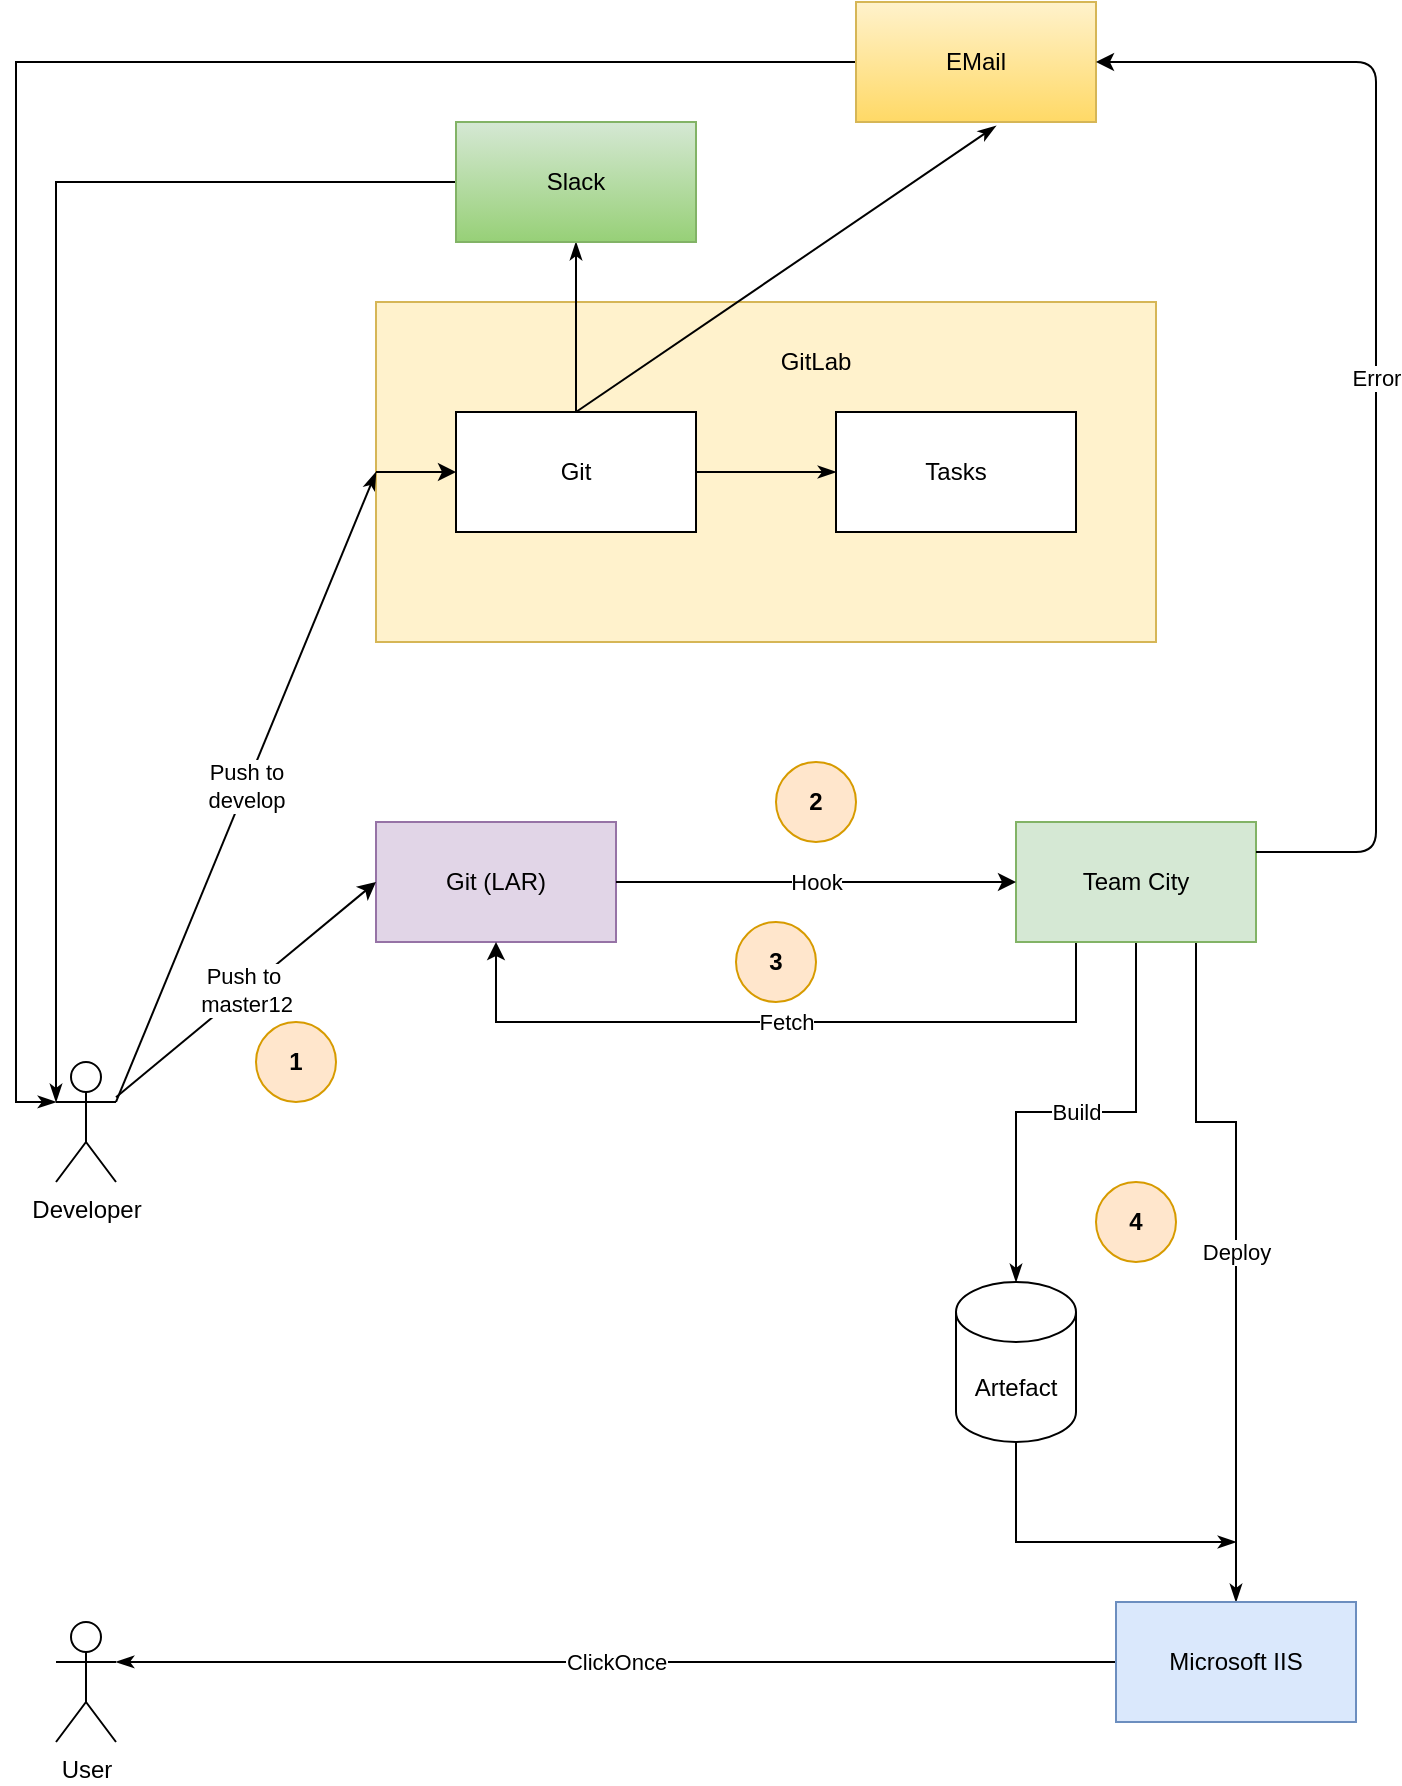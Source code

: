 <mxfile version="13.7.4" type="github">
  <diagram id="KQrDQqh1n8K3jwENiAWo" name="Page-1">
    <mxGraphModel dx="1101" dy="769" grid="1" gridSize="10" guides="1" tooltips="1" connect="1" arrows="1" fold="1" page="1" pageScale="1" pageWidth="827" pageHeight="1169" math="0" shadow="0">
      <root>
        <mxCell id="0" />
        <mxCell id="1" parent="0" />
        <mxCell id="UcBiU5lWhdrB8DMdz7Xg-1" value="Git (LAR)" style="rounded=0;whiteSpace=wrap;html=1;fillColor=#e1d5e7;strokeColor=#9673a6;" parent="1" vertex="1">
          <mxGeometry x="240" y="500" width="120" height="60" as="geometry" />
        </mxCell>
        <mxCell id="8uJsjg-TArk7znv_JZjP-6" value="Fetch" style="edgeStyle=orthogonalEdgeStyle;rounded=0;orthogonalLoop=1;jettySize=auto;html=1;exitX=0.25;exitY=1;exitDx=0;exitDy=0;entryX=0.5;entryY=1;entryDx=0;entryDy=0;startArrow=none;startFill=0;" edge="1" parent="1" source="8uJsjg-TArk7znv_JZjP-1" target="UcBiU5lWhdrB8DMdz7Xg-1">
          <mxGeometry relative="1" as="geometry">
            <mxPoint x="360" y="580" as="targetPoint" />
            <Array as="points">
              <mxPoint x="590" y="600" />
              <mxPoint x="300" y="600" />
            </Array>
          </mxGeometry>
        </mxCell>
        <mxCell id="8uJsjg-TArk7znv_JZjP-12" value="Build" style="edgeStyle=orthogonalEdgeStyle;rounded=0;orthogonalLoop=1;jettySize=auto;html=1;exitX=0.5;exitY=1;exitDx=0;exitDy=0;startArrow=none;startFill=0;endArrow=classicThin;endFill=1;" edge="1" parent="1" source="8uJsjg-TArk7znv_JZjP-1" target="8uJsjg-TArk7znv_JZjP-7">
          <mxGeometry relative="1" as="geometry" />
        </mxCell>
        <mxCell id="8uJsjg-TArk7znv_JZjP-14" value="Deploy" style="edgeStyle=orthogonalEdgeStyle;rounded=0;orthogonalLoop=1;jettySize=auto;html=1;exitX=0.75;exitY=1;exitDx=0;exitDy=0;entryX=0.5;entryY=0;entryDx=0;entryDy=0;startArrow=none;startFill=0;endArrow=classicThin;endFill=1;" edge="1" parent="1" source="8uJsjg-TArk7znv_JZjP-1" target="8uJsjg-TArk7znv_JZjP-13">
          <mxGeometry relative="1" as="geometry">
            <Array as="points">
              <mxPoint x="650" y="650" />
              <mxPoint x="670" y="650" />
            </Array>
          </mxGeometry>
        </mxCell>
        <mxCell id="8uJsjg-TArk7znv_JZjP-1" value="Team City" style="rounded=0;whiteSpace=wrap;html=1;fillColor=#d5e8d4;strokeColor=#82b366;" vertex="1" parent="1">
          <mxGeometry x="560" y="500" width="120" height="60" as="geometry" />
        </mxCell>
        <mxCell id="8uJsjg-TArk7znv_JZjP-2" value="Hook" style="endArrow=classic;html=1;exitX=1;exitY=0.5;exitDx=0;exitDy=0;" edge="1" parent="1" source="UcBiU5lWhdrB8DMdz7Xg-1" target="8uJsjg-TArk7znv_JZjP-1">
          <mxGeometry width="50" height="50" relative="1" as="geometry">
            <mxPoint x="510" y="740" as="sourcePoint" />
            <mxPoint x="560" y="690" as="targetPoint" />
          </mxGeometry>
        </mxCell>
        <mxCell id="8uJsjg-TArk7znv_JZjP-23" style="edgeStyle=none;rounded=0;orthogonalLoop=1;jettySize=auto;html=1;exitX=0;exitY=0.5;exitDx=0;exitDy=0;entryX=0;entryY=0.5;entryDx=0;entryDy=0;startArrow=none;startFill=0;endArrow=classicThin;endFill=1;" edge="1" parent="1" source="8uJsjg-TArk7znv_JZjP-3" target="8uJsjg-TArk7znv_JZjP-20">
          <mxGeometry relative="1" as="geometry" />
        </mxCell>
        <mxCell id="8uJsjg-TArk7znv_JZjP-3" value="" style="rounded=0;whiteSpace=wrap;html=1;fillColor=#fff2cc;strokeColor=#d6b656;" vertex="1" parent="1">
          <mxGeometry x="240" y="240" width="390" height="170" as="geometry" />
        </mxCell>
        <mxCell id="8uJsjg-TArk7znv_JZjP-19" value="Push to&lt;br&gt;develop" style="rounded=0;orthogonalLoop=1;jettySize=auto;html=1;entryX=0;entryY=0.5;entryDx=0;entryDy=0;startArrow=none;startFill=0;endArrow=classicThin;endFill=1;exitX=1;exitY=0.333;exitDx=0;exitDy=0;exitPerimeter=0;" edge="1" parent="1" source="8uJsjg-TArk7znv_JZjP-4" target="8uJsjg-TArk7znv_JZjP-3">
          <mxGeometry relative="1" as="geometry" />
        </mxCell>
        <mxCell id="8uJsjg-TArk7znv_JZjP-4" value="Developer" style="shape=umlActor;verticalLabelPosition=bottom;verticalAlign=top;html=1;outlineConnect=0;" vertex="1" parent="1">
          <mxGeometry x="80" y="620" width="30" height="60" as="geometry" />
        </mxCell>
        <mxCell id="8uJsjg-TArk7znv_JZjP-5" value="Push to&amp;nbsp;&lt;br&gt;master12" style="endArrow=classic;html=1;entryX=0;entryY=0.5;entryDx=0;entryDy=0;" edge="1" parent="1" source="8uJsjg-TArk7znv_JZjP-4" target="UcBiU5lWhdrB8DMdz7Xg-1">
          <mxGeometry width="50" height="50" relative="1" as="geometry">
            <mxPoint x="110" y="620" as="sourcePoint" />
            <mxPoint x="160" y="570" as="targetPoint" />
          </mxGeometry>
        </mxCell>
        <mxCell id="8uJsjg-TArk7znv_JZjP-15" style="edgeStyle=orthogonalEdgeStyle;rounded=0;orthogonalLoop=1;jettySize=auto;html=1;exitX=0.5;exitY=1;exitDx=0;exitDy=0;exitPerimeter=0;startArrow=none;startFill=0;endArrow=classicThin;endFill=1;" edge="1" parent="1" source="8uJsjg-TArk7znv_JZjP-7">
          <mxGeometry relative="1" as="geometry">
            <mxPoint x="670" y="860" as="targetPoint" />
            <Array as="points">
              <mxPoint x="560" y="860" />
              <mxPoint x="660" y="860" />
            </Array>
          </mxGeometry>
        </mxCell>
        <mxCell id="8uJsjg-TArk7znv_JZjP-7" value="Artefact" style="shape=cylinder3;whiteSpace=wrap;html=1;boundedLbl=1;backgroundOutline=1;size=15;" vertex="1" parent="1">
          <mxGeometry x="530" y="730" width="60" height="80" as="geometry" />
        </mxCell>
        <mxCell id="8uJsjg-TArk7znv_JZjP-9" value="&lt;b&gt;1&lt;/b&gt;" style="ellipse;whiteSpace=wrap;html=1;aspect=fixed;fillColor=#ffe6cc;strokeColor=#d79b00;" vertex="1" parent="1">
          <mxGeometry x="180" y="600" width="40" height="40" as="geometry" />
        </mxCell>
        <mxCell id="8uJsjg-TArk7znv_JZjP-10" value="&lt;b&gt;2&lt;/b&gt;" style="ellipse;whiteSpace=wrap;html=1;aspect=fixed;fillColor=#ffe6cc;strokeColor=#d79b00;" vertex="1" parent="1">
          <mxGeometry x="440" y="470" width="40" height="40" as="geometry" />
        </mxCell>
        <mxCell id="8uJsjg-TArk7znv_JZjP-11" value="&lt;b&gt;3&lt;/b&gt;" style="ellipse;whiteSpace=wrap;html=1;aspect=fixed;fillColor=#ffe6cc;strokeColor=#d79b00;" vertex="1" parent="1">
          <mxGeometry x="420" y="550" width="40" height="40" as="geometry" />
        </mxCell>
        <mxCell id="8uJsjg-TArk7znv_JZjP-18" value="ClickOnce" style="edgeStyle=orthogonalEdgeStyle;rounded=0;orthogonalLoop=1;jettySize=auto;html=1;exitX=0;exitY=0.5;exitDx=0;exitDy=0;entryX=1;entryY=0.333;entryDx=0;entryDy=0;entryPerimeter=0;startArrow=none;startFill=0;endArrow=classicThin;endFill=1;" edge="1" parent="1" source="8uJsjg-TArk7znv_JZjP-13" target="8uJsjg-TArk7znv_JZjP-17">
          <mxGeometry relative="1" as="geometry" />
        </mxCell>
        <mxCell id="8uJsjg-TArk7znv_JZjP-13" value="Microsoft IIS" style="rounded=0;whiteSpace=wrap;html=1;fillColor=#dae8fc;strokeColor=#6c8ebf;" vertex="1" parent="1">
          <mxGeometry x="610" y="890" width="120" height="60" as="geometry" />
        </mxCell>
        <mxCell id="8uJsjg-TArk7znv_JZjP-16" value="&lt;b&gt;4&lt;/b&gt;" style="ellipse;whiteSpace=wrap;html=1;aspect=fixed;fillColor=#ffe6cc;strokeColor=#d79b00;" vertex="1" parent="1">
          <mxGeometry x="600" y="680" width="40" height="40" as="geometry" />
        </mxCell>
        <mxCell id="8uJsjg-TArk7znv_JZjP-17" value="User" style="shape=umlActor;verticalLabelPosition=bottom;verticalAlign=top;html=1;outlineConnect=0;" vertex="1" parent="1">
          <mxGeometry x="80" y="900" width="30" height="60" as="geometry" />
        </mxCell>
        <mxCell id="8uJsjg-TArk7znv_JZjP-28" style="edgeStyle=none;rounded=0;orthogonalLoop=1;jettySize=auto;html=1;exitX=1;exitY=0.5;exitDx=0;exitDy=0;entryX=0;entryY=0.5;entryDx=0;entryDy=0;startArrow=none;startFill=0;endArrow=classicThin;endFill=1;" edge="1" parent="1" source="8uJsjg-TArk7znv_JZjP-20" target="8uJsjg-TArk7znv_JZjP-21">
          <mxGeometry relative="1" as="geometry" />
        </mxCell>
        <mxCell id="8uJsjg-TArk7znv_JZjP-29" style="edgeStyle=none;rounded=0;orthogonalLoop=1;jettySize=auto;html=1;exitX=0.5;exitY=0;exitDx=0;exitDy=0;entryX=0.583;entryY=1.033;entryDx=0;entryDy=0;entryPerimeter=0;startArrow=none;startFill=0;endArrow=classicThin;endFill=1;" edge="1" parent="1" source="8uJsjg-TArk7znv_JZjP-20" target="8uJsjg-TArk7znv_JZjP-25">
          <mxGeometry relative="1" as="geometry" />
        </mxCell>
        <mxCell id="8uJsjg-TArk7znv_JZjP-30" style="edgeStyle=none;rounded=0;orthogonalLoop=1;jettySize=auto;html=1;exitX=0.5;exitY=0;exitDx=0;exitDy=0;entryX=0.5;entryY=1;entryDx=0;entryDy=0;startArrow=none;startFill=0;endArrow=classicThin;endFill=1;" edge="1" parent="1" source="8uJsjg-TArk7znv_JZjP-20" target="8uJsjg-TArk7znv_JZjP-26">
          <mxGeometry relative="1" as="geometry" />
        </mxCell>
        <mxCell id="8uJsjg-TArk7znv_JZjP-20" value="Git" style="rounded=0;whiteSpace=wrap;html=1;" vertex="1" parent="1">
          <mxGeometry x="280" y="295" width="120" height="60" as="geometry" />
        </mxCell>
        <mxCell id="8uJsjg-TArk7znv_JZjP-21" value="Tasks" style="rounded=0;whiteSpace=wrap;html=1;" vertex="1" parent="1">
          <mxGeometry x="470" y="295" width="120" height="60" as="geometry" />
        </mxCell>
        <mxCell id="8uJsjg-TArk7znv_JZjP-22" value="GitLab" style="text;html=1;strokeColor=none;fillColor=none;align=center;verticalAlign=middle;whiteSpace=wrap;rounded=0;" vertex="1" parent="1">
          <mxGeometry x="440" y="260" width="40" height="20" as="geometry" />
        </mxCell>
        <mxCell id="8uJsjg-TArk7znv_JZjP-24" value="" style="endArrow=classic;html=1;exitX=0;exitY=0.5;exitDx=0;exitDy=0;entryX=0;entryY=0.5;entryDx=0;entryDy=0;" edge="1" parent="1" source="8uJsjg-TArk7znv_JZjP-3" target="8uJsjg-TArk7znv_JZjP-20">
          <mxGeometry width="50" height="50" relative="1" as="geometry">
            <mxPoint x="410" y="560" as="sourcePoint" />
            <mxPoint x="460" y="510" as="targetPoint" />
          </mxGeometry>
        </mxCell>
        <mxCell id="8uJsjg-TArk7znv_JZjP-32" style="edgeStyle=orthogonalEdgeStyle;rounded=0;orthogonalLoop=1;jettySize=auto;html=1;exitX=0;exitY=0.5;exitDx=0;exitDy=0;startArrow=none;startFill=0;endArrow=classicThin;endFill=1;entryX=0;entryY=0.333;entryDx=0;entryDy=0;entryPerimeter=0;" edge="1" parent="1" source="8uJsjg-TArk7znv_JZjP-25" target="8uJsjg-TArk7znv_JZjP-4">
          <mxGeometry relative="1" as="geometry">
            <mxPoint x="50" y="140" as="targetPoint" />
          </mxGeometry>
        </mxCell>
        <mxCell id="8uJsjg-TArk7znv_JZjP-25" value="EMail" style="rounded=0;whiteSpace=wrap;html=1;gradientColor=#ffd966;fillColor=#fff2cc;strokeColor=#d6b656;" vertex="1" parent="1">
          <mxGeometry x="480" y="90" width="120" height="60" as="geometry" />
        </mxCell>
        <mxCell id="8uJsjg-TArk7znv_JZjP-34" style="edgeStyle=orthogonalEdgeStyle;rounded=0;orthogonalLoop=1;jettySize=auto;html=1;exitX=0;exitY=0.5;exitDx=0;exitDy=0;startArrow=none;startFill=0;endArrow=classicThin;endFill=1;" edge="1" parent="1" source="8uJsjg-TArk7znv_JZjP-26">
          <mxGeometry relative="1" as="geometry">
            <mxPoint x="80" y="640" as="targetPoint" />
            <Array as="points">
              <mxPoint x="80" y="180" />
              <mxPoint x="80" y="640" />
            </Array>
          </mxGeometry>
        </mxCell>
        <mxCell id="8uJsjg-TArk7znv_JZjP-26" value="Slack" style="rounded=0;whiteSpace=wrap;html=1;gradientColor=#97d077;fillColor=#d5e8d4;strokeColor=#82b366;" vertex="1" parent="1">
          <mxGeometry x="280" y="150" width="120" height="60" as="geometry" />
        </mxCell>
        <mxCell id="8uJsjg-TArk7znv_JZjP-31" value="Error" style="endArrow=classic;html=1;exitX=1;exitY=0.25;exitDx=0;exitDy=0;edgeStyle=orthogonalEdgeStyle;entryX=1;entryY=0.5;entryDx=0;entryDy=0;" edge="1" parent="1" source="8uJsjg-TArk7znv_JZjP-1" target="8uJsjg-TArk7znv_JZjP-25">
          <mxGeometry width="50" height="50" relative="1" as="geometry">
            <mxPoint x="390" y="490" as="sourcePoint" />
            <mxPoint x="300" y="80" as="targetPoint" />
            <Array as="points">
              <mxPoint x="740" y="515" />
              <mxPoint x="740" y="120" />
            </Array>
          </mxGeometry>
        </mxCell>
      </root>
    </mxGraphModel>
  </diagram>
</mxfile>
